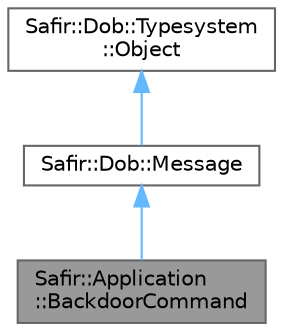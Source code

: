 digraph "Safir::Application::BackdoorCommand"
{
 // LATEX_PDF_SIZE
  bgcolor="transparent";
  edge [fontname=Helvetica,fontsize=10,labelfontname=Helvetica,labelfontsize=10];
  node [fontname=Helvetica,fontsize=10,shape=box,height=0.2,width=0.4];
  Node1 [label="Safir::Application\l::BackdoorCommand",height=0.2,width=0.4,color="gray40", fillcolor="grey60", style="filled", fontcolor="black",tooltip="Backdoor command messages."];
  Node2 -> Node1 [dir="back",color="steelblue1",style="solid"];
  Node2 [label="Safir::Dob::Message",height=0.2,width=0.4,color="gray40", fillcolor="white", style="filled",URL="$a01823.html",tooltip="The baseclass for all messages."];
  Node3 -> Node2 [dir="back",color="steelblue1",style="solid"];
  Node3 [label="Safir::Dob::Typesystem\l::Object",height=0.2,width=0.4,color="gray40", fillcolor="white", style="filled",URL="$a01499.html",tooltip="The base class for all DOB objects."];
}
